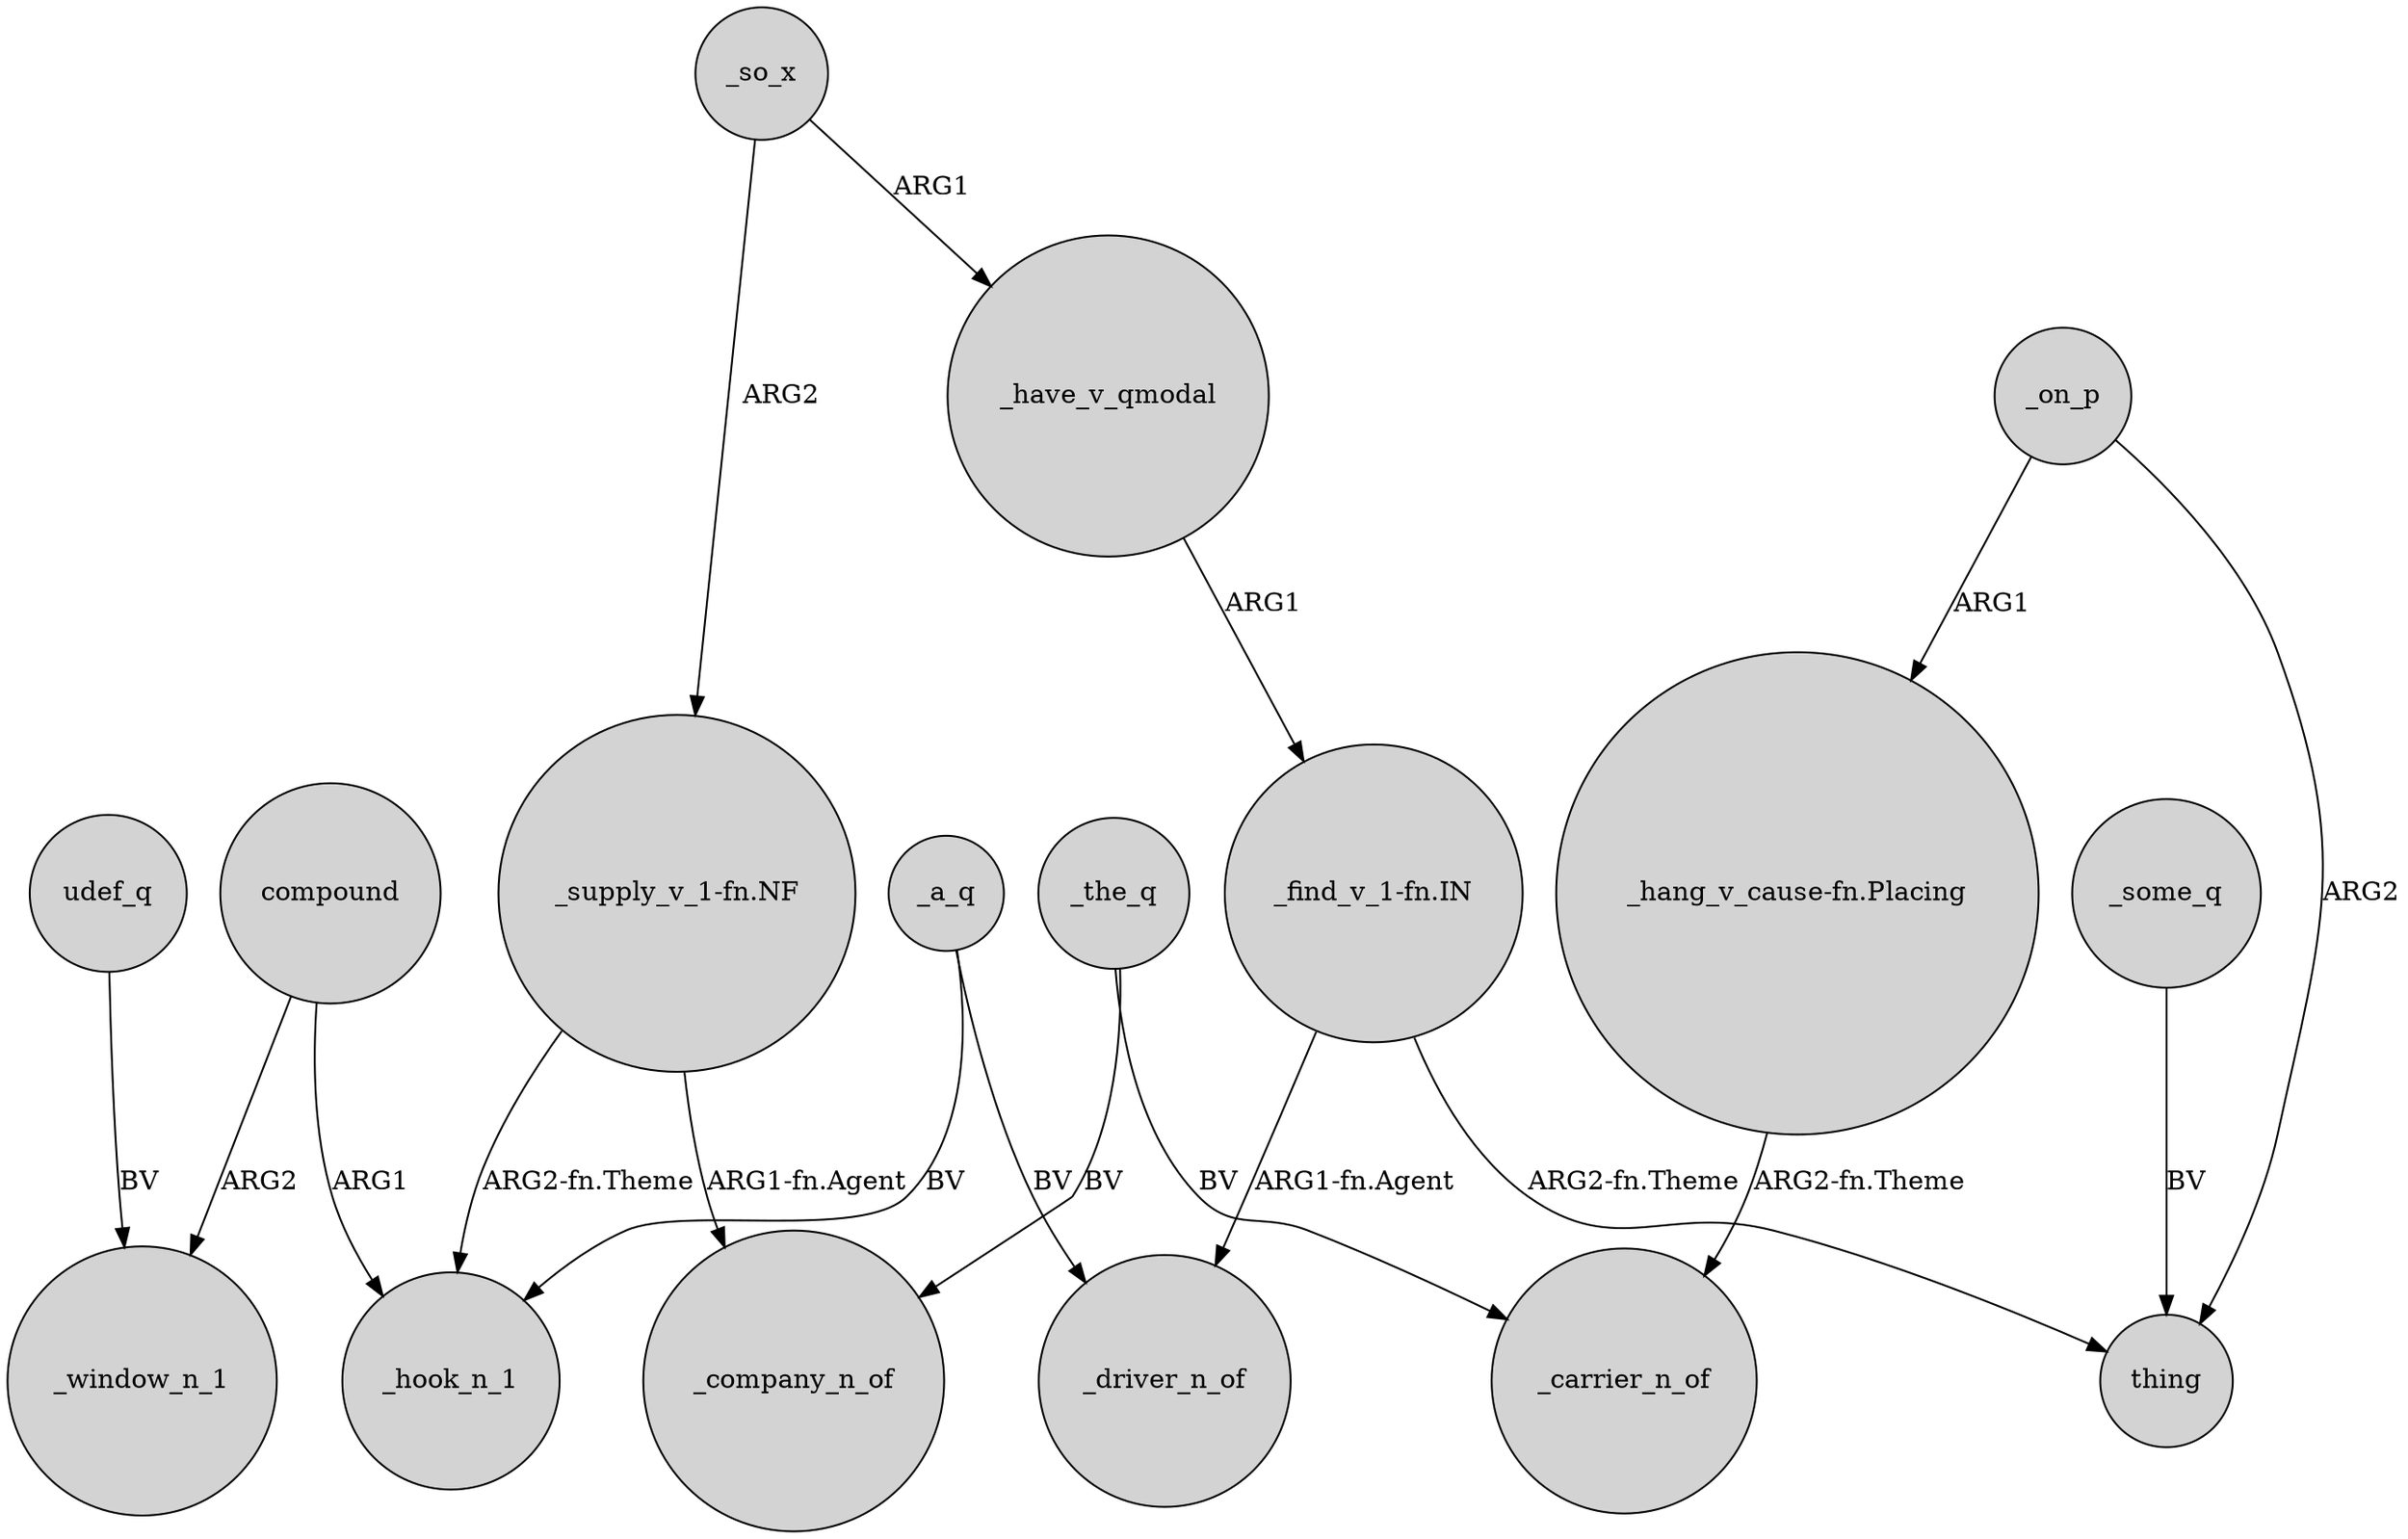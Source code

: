 digraph {
	node [shape=circle style=filled]
	"_supply_v_1-fn.NF" -> _hook_n_1 [label="ARG2-fn.Theme"]
	_have_v_qmodal -> "_find_v_1-fn.IN" [label=ARG1]
	udef_q -> _window_n_1 [label=BV]
	compound -> _hook_n_1 [label=ARG1]
	"_hang_v_cause-fn.Placing" -> _carrier_n_of [label="ARG2-fn.Theme"]
	compound -> _window_n_1 [label=ARG2]
	_so_x -> _have_v_qmodal [label=ARG1]
	_the_q -> _carrier_n_of [label=BV]
	_a_q -> _hook_n_1 [label=BV]
	"_supply_v_1-fn.NF" -> _company_n_of [label="ARG1-fn.Agent"]
	_some_q -> thing [label=BV]
	_so_x -> "_supply_v_1-fn.NF" [label=ARG2]
	_the_q -> _company_n_of [label=BV]
	_on_p -> "_hang_v_cause-fn.Placing" [label=ARG1]
	_a_q -> _driver_n_of [label=BV]
	"_find_v_1-fn.IN" -> thing [label="ARG2-fn.Theme"]
	_on_p -> thing [label=ARG2]
	"_find_v_1-fn.IN" -> _driver_n_of [label="ARG1-fn.Agent"]
}
